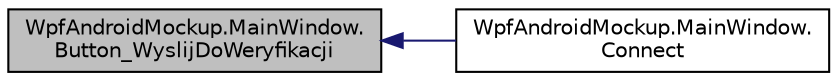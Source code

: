digraph "WpfAndroidMockup.MainWindow.Button_WyslijDoWeryfikacji"
{
 // INTERACTIVE_SVG=YES
  edge [fontname="Helvetica",fontsize="10",labelfontname="Helvetica",labelfontsize="10"];
  node [fontname="Helvetica",fontsize="10",shape=record];
  rankdir="LR";
  Node23 [label="WpfAndroidMockup.MainWindow.\lButton_WyslijDoWeryfikacji",height=0.2,width=0.4,color="black", fillcolor="grey75", style="filled", fontcolor="black"];
  Node23 -> Node24 [dir="back",color="midnightblue",fontsize="10",style="solid",fontname="Helvetica"];
  Node24 [label="WpfAndroidMockup.MainWindow.\lConnect",height=0.2,width=0.4,color="black", fillcolor="white", style="filled",URL="$class_wpf_android_mockup_1_1_main_window.html#adcfba8fb3f0c36593aed929c6aefa4dd"];
}
